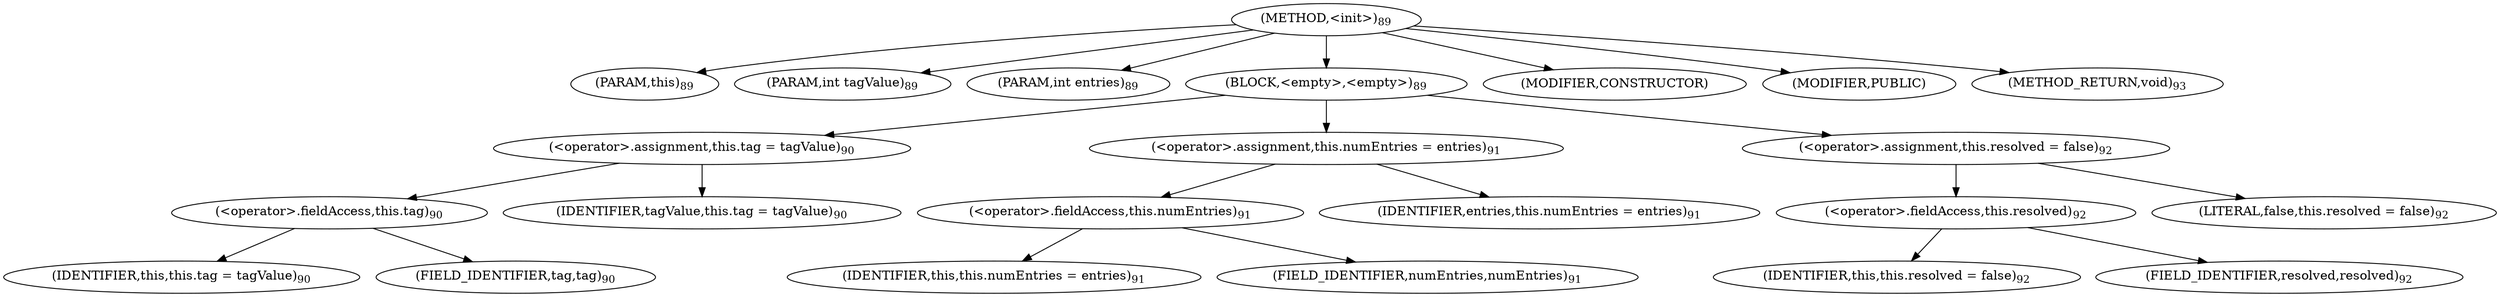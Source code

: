 digraph "&lt;init&gt;" {  
"73" [label = <(METHOD,&lt;init&gt;)<SUB>89</SUB>> ]
"74" [label = <(PARAM,this)<SUB>89</SUB>> ]
"75" [label = <(PARAM,int tagValue)<SUB>89</SUB>> ]
"76" [label = <(PARAM,int entries)<SUB>89</SUB>> ]
"77" [label = <(BLOCK,&lt;empty&gt;,&lt;empty&gt;)<SUB>89</SUB>> ]
"78" [label = <(&lt;operator&gt;.assignment,this.tag = tagValue)<SUB>90</SUB>> ]
"79" [label = <(&lt;operator&gt;.fieldAccess,this.tag)<SUB>90</SUB>> ]
"80" [label = <(IDENTIFIER,this,this.tag = tagValue)<SUB>90</SUB>> ]
"81" [label = <(FIELD_IDENTIFIER,tag,tag)<SUB>90</SUB>> ]
"82" [label = <(IDENTIFIER,tagValue,this.tag = tagValue)<SUB>90</SUB>> ]
"83" [label = <(&lt;operator&gt;.assignment,this.numEntries = entries)<SUB>91</SUB>> ]
"84" [label = <(&lt;operator&gt;.fieldAccess,this.numEntries)<SUB>91</SUB>> ]
"85" [label = <(IDENTIFIER,this,this.numEntries = entries)<SUB>91</SUB>> ]
"86" [label = <(FIELD_IDENTIFIER,numEntries,numEntries)<SUB>91</SUB>> ]
"87" [label = <(IDENTIFIER,entries,this.numEntries = entries)<SUB>91</SUB>> ]
"88" [label = <(&lt;operator&gt;.assignment,this.resolved = false)<SUB>92</SUB>> ]
"89" [label = <(&lt;operator&gt;.fieldAccess,this.resolved)<SUB>92</SUB>> ]
"90" [label = <(IDENTIFIER,this,this.resolved = false)<SUB>92</SUB>> ]
"91" [label = <(FIELD_IDENTIFIER,resolved,resolved)<SUB>92</SUB>> ]
"92" [label = <(LITERAL,false,this.resolved = false)<SUB>92</SUB>> ]
"93" [label = <(MODIFIER,CONSTRUCTOR)> ]
"94" [label = <(MODIFIER,PUBLIC)> ]
"95" [label = <(METHOD_RETURN,void)<SUB>93</SUB>> ]
  "73" -> "74" 
  "73" -> "75" 
  "73" -> "76" 
  "73" -> "77" 
  "73" -> "93" 
  "73" -> "94" 
  "73" -> "95" 
  "77" -> "78" 
  "77" -> "83" 
  "77" -> "88" 
  "78" -> "79" 
  "78" -> "82" 
  "79" -> "80" 
  "79" -> "81" 
  "83" -> "84" 
  "83" -> "87" 
  "84" -> "85" 
  "84" -> "86" 
  "88" -> "89" 
  "88" -> "92" 
  "89" -> "90" 
  "89" -> "91" 
}
